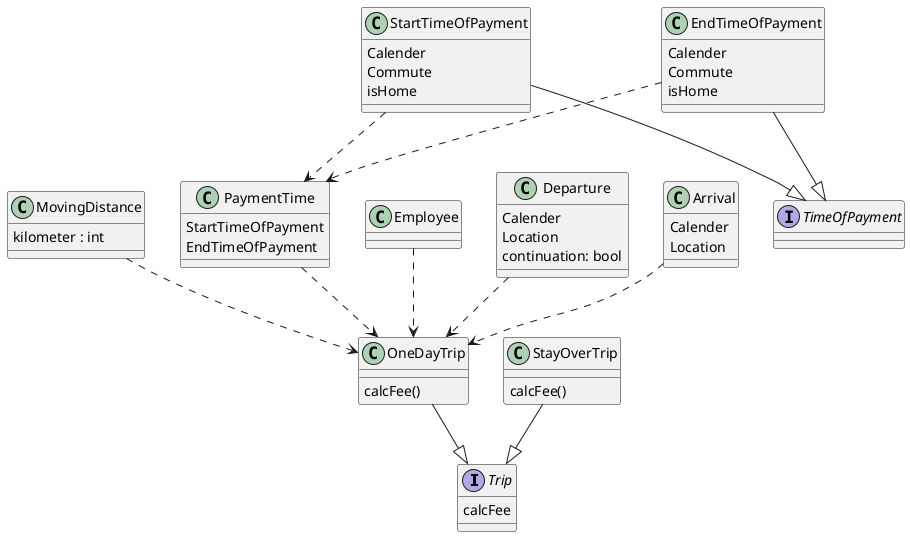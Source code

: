 @startuml

interface Trip {
 calcFee
}

class OneDayTrip {
    calcFee()
}

class StayOverTrip {
    calcFee()
}

class Employee {
}

class Departure {
    Calender
    Location
    continuation: bool
}
class Arrival {
    Calender
    Location
}

class MovingDistance {
    kilometer : int
}

interface TimeOfPayment {
}
class StartTimeOfPayment {
    Calender
    Commute
    isHome
}
class EndTimeOfPayment {
    Calender
    Commute
    isHome
}
class PaymentTime {
    StartTimeOfPayment
    EndTimeOfPayment
}

OneDayTrip --|> Trip
StayOverTrip -down-|> Trip

StartTimeOfPayment --|> TimeOfPayment
EndTimeOfPayment --|> TimeOfPayment


StartTimeOfPayment ..> PaymentTime
EndTimeOfPayment ..> PaymentTime

Departure ..> OneDayTrip
Arrival ..> OneDayTrip

Employee ..> OneDayTrip
MovingDistance ..> OneDayTrip

PaymentTime ..> OneDayTrip

@enduml
